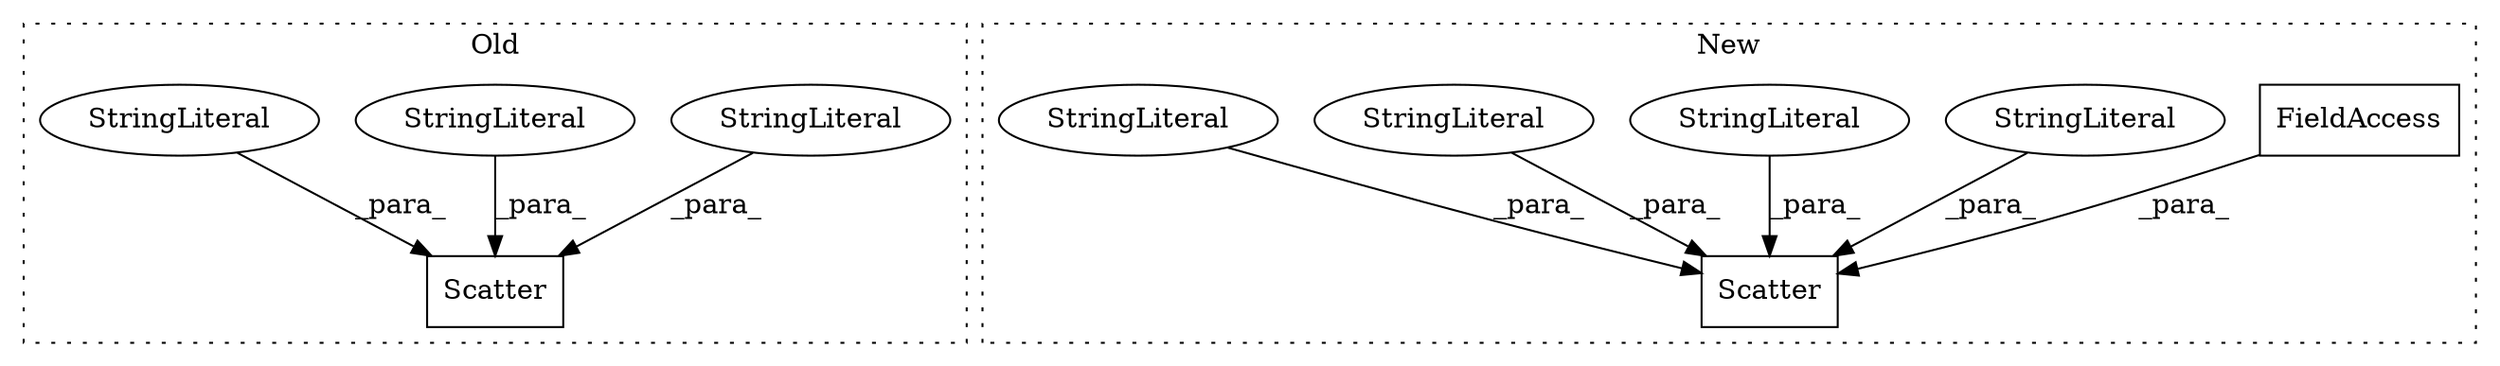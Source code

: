 digraph G {
subgraph cluster0 {
1 [label="Scatter" a="32" s="316,391" l="8,1" shape="box"];
4 [label="StringLiteral" a="45" s="381" l="10" shape="ellipse"];
7 [label="StringLiteral" a="45" s="367" l="13" shape="ellipse"];
8 [label="StringLiteral" a="45" s="352" l="14" shape="ellipse"];
label = "Old";
style="dotted";
}
subgraph cluster1 {
2 [label="Scatter" a="32" s="208,308" l="8,1" shape="box"];
3 [label="FieldAccess" a="22" s="216" l="2" shape="box"];
5 [label="StringLiteral" a="45" s="296" l="12" shape="ellipse"];
6 [label="StringLiteral" a="45" s="265" l="11" shape="ellipse"];
9 [label="StringLiteral" a="45" s="236" l="28" shape="ellipse"];
10 [label="StringLiteral" a="45" s="219" l="5" shape="ellipse"];
label = "New";
style="dotted";
}
3 -> 2 [label="_para_"];
4 -> 1 [label="_para_"];
5 -> 2 [label="_para_"];
6 -> 2 [label="_para_"];
7 -> 1 [label="_para_"];
8 -> 1 [label="_para_"];
9 -> 2 [label="_para_"];
10 -> 2 [label="_para_"];
}